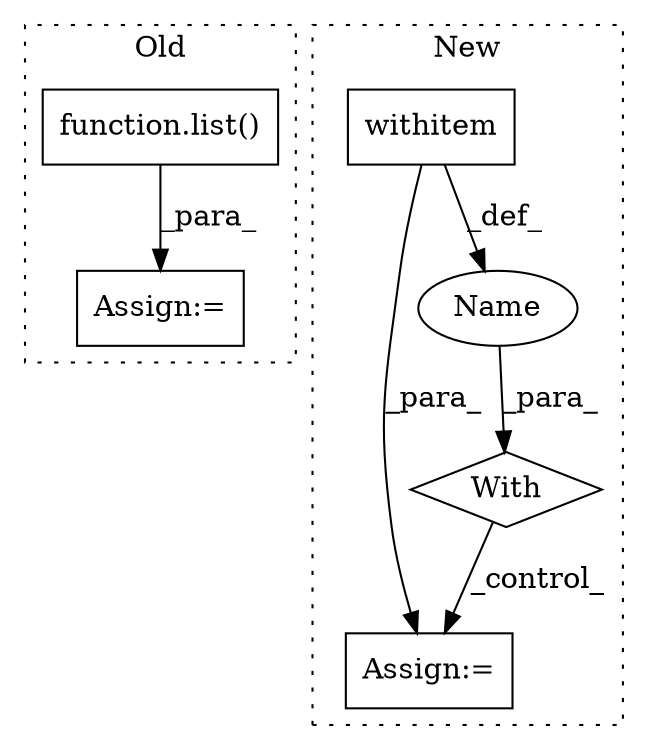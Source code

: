 digraph G {
subgraph cluster0 {
1 [label="function.list()" a="75" s="3190,3205" l="5,1" shape="box"];
4 [label="Assign:=" a="68" s="3187" l="3" shape="box"];
label = "Old";
style="dotted";
}
subgraph cluster1 {
2 [label="With" a="39" s="2550,2559" l="5,44" shape="diamond"];
3 [label="withitem" a="49" s="2555" l="4" shape="box"];
5 [label="Assign:=" a="68" s="2612" l="6" shape="box"];
6 [label="Name" a="87" s="2575" l="10" shape="ellipse"];
label = "New";
style="dotted";
}
1 -> 4 [label="_para_"];
2 -> 5 [label="_control_"];
3 -> 5 [label="_para_"];
3 -> 6 [label="_def_"];
6 -> 2 [label="_para_"];
}
